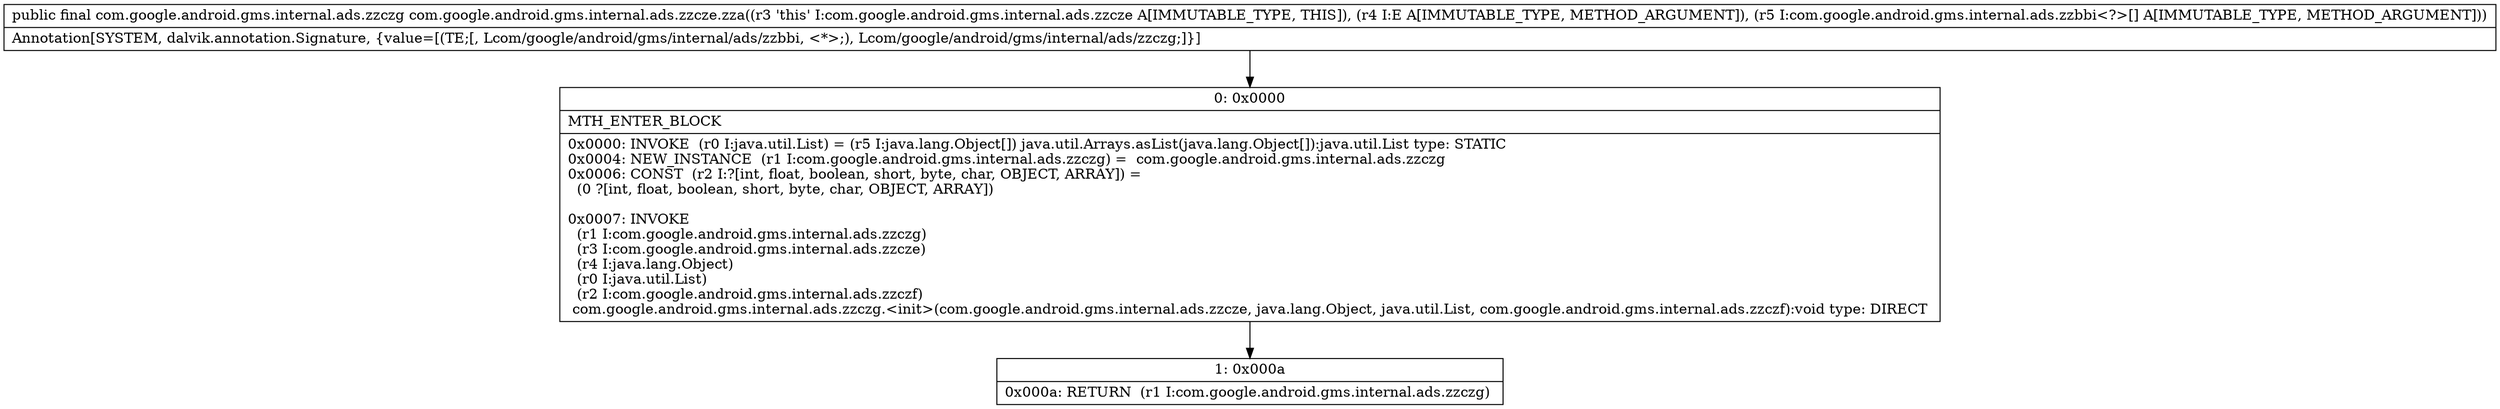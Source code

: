 digraph "CFG forcom.google.android.gms.internal.ads.zzcze.zza(Ljava\/lang\/Object;[Lcom\/google\/android\/gms\/internal\/ads\/zzbbi;)Lcom\/google\/android\/gms\/internal\/ads\/zzczg;" {
Node_0 [shape=record,label="{0\:\ 0x0000|MTH_ENTER_BLOCK\l|0x0000: INVOKE  (r0 I:java.util.List) = (r5 I:java.lang.Object[]) java.util.Arrays.asList(java.lang.Object[]):java.util.List type: STATIC \l0x0004: NEW_INSTANCE  (r1 I:com.google.android.gms.internal.ads.zzczg) =  com.google.android.gms.internal.ads.zzczg \l0x0006: CONST  (r2 I:?[int, float, boolean, short, byte, char, OBJECT, ARRAY]) = \l  (0 ?[int, float, boolean, short, byte, char, OBJECT, ARRAY])\l \l0x0007: INVOKE  \l  (r1 I:com.google.android.gms.internal.ads.zzczg)\l  (r3 I:com.google.android.gms.internal.ads.zzcze)\l  (r4 I:java.lang.Object)\l  (r0 I:java.util.List)\l  (r2 I:com.google.android.gms.internal.ads.zzczf)\l com.google.android.gms.internal.ads.zzczg.\<init\>(com.google.android.gms.internal.ads.zzcze, java.lang.Object, java.util.List, com.google.android.gms.internal.ads.zzczf):void type: DIRECT \l}"];
Node_1 [shape=record,label="{1\:\ 0x000a|0x000a: RETURN  (r1 I:com.google.android.gms.internal.ads.zzczg) \l}"];
MethodNode[shape=record,label="{public final com.google.android.gms.internal.ads.zzczg com.google.android.gms.internal.ads.zzcze.zza((r3 'this' I:com.google.android.gms.internal.ads.zzcze A[IMMUTABLE_TYPE, THIS]), (r4 I:E A[IMMUTABLE_TYPE, METHOD_ARGUMENT]), (r5 I:com.google.android.gms.internal.ads.zzbbi\<?\>[] A[IMMUTABLE_TYPE, METHOD_ARGUMENT]))  | Annotation[SYSTEM, dalvik.annotation.Signature, \{value=[(TE;[, Lcom\/google\/android\/gms\/internal\/ads\/zzbbi, \<*\>;), Lcom\/google\/android\/gms\/internal\/ads\/zzczg;]\}]\l}"];
MethodNode -> Node_0;
Node_0 -> Node_1;
}

